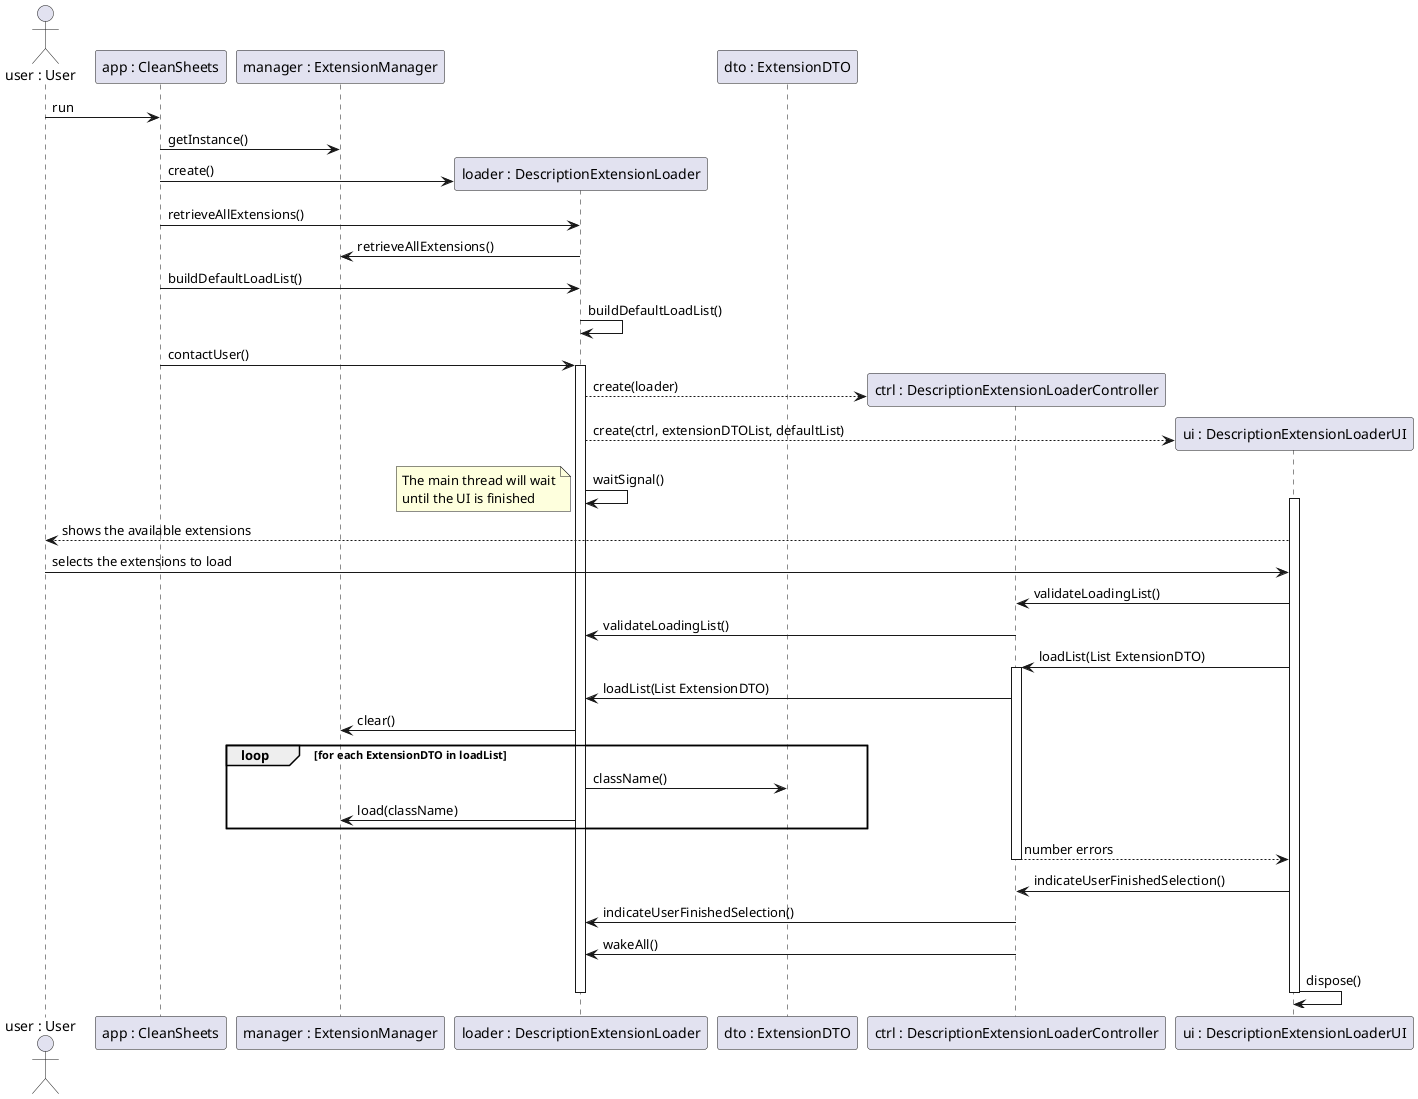 @startuml core01_2_04.png


'DescriptionExtensionLoader
'DescriptionExtensionLoaderUI
'DescriptionExtensionLoaderController
'Metadata
'Name
'Version
'Description
'MetadataFactory
'ExtensionDTO
'CleanSheets
'ExtensionManager
'Metadatable

actor "user : User " as user
'participant "ui : DescriptionExtensionLoaderUI" as ui
'participant "ctrl : DescriptionExtensionLoaderController" as ctrl

participant "app : CleanSheets" as app
participant "manager : ExtensionManager" as manager
participant "loader : DescriptionExtensionLoader" as loader
participant "dto : ExtensionDTO" as dto
participant "ctrl : DescriptionExtensionLoaderController" as ctrl

participant "ui : DescriptionExtensionLoaderUI" as ui
'actor "user : user " as user

'participant "metadata : Metadata" as metadata
'participant "dto : ExtensionDTO" as dto
'participant "name : Name" as name
'participant "version : Version" as version
'participant "desc : Description" as desc
'participant "factory : MetadataFactory" as factory
'participant " : Metadatable" as interface

user -> app : run

app -> manager : getInstance()
create loader
app -> loader : create()

app -> loader : retrieveAllExtensions()
loader -> manager : retrieveAllExtensions()
app -> loader : buildDefaultLoadList()
loader -> loader : buildDefaultLoadList()
app -> loader : contactUser()
activate loader

create ctrl
loader --> ctrl : create(loader)
create ui
loader --> ui :  create(ctrl, extensionDTOList, defaultList)

loader -> loader : waitSignal()
note left
 The main thread will wait
 until the UI is finished
end note

'ui -> ctrl : getDefaultLoadList()
'ctrl -> loader : getDefaultLoadList()

activate ui
ui --> user : shows the available extensions
user -> ui : selects the extensions to load
ui -> ctrl : validateLoadingList()
ctrl -> loader : validateLoadingList()

ui -> ctrl : loadList(List ExtensionDTO)
activate ctrl
ctrl -> loader : loadList(List ExtensionDTO)

loader -> manager : clear()

loop for each ExtensionDTO in loadList
    loader -> dto : className()
    loader -> manager : load(className)
end 

ctrl --> ui : number errors
deactivate ctrl
'activate ctrl
    'ctrl -> loader : clearExtensionManager()
    'loader -> manager : clear()
'loop for each ExtensionDTO in loadList
'    ctrl --> loader : load(ExtensionDTO)
'    loader --> manager : load(String classPath)
'end
    
'deactivate ctrl

ui -> ctrl : indicateUserFinishedSelection()
ctrl -> loader : indicateUserFinishedSelection()
ctrl -> loader : wakeAll()
'note left  
'    wakes
'end

ui -> ui : dispose()

deactivate ui

deactivate loader
@enduml